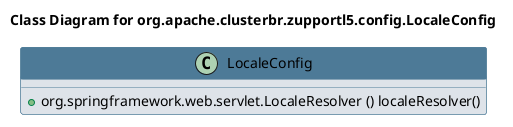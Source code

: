 @startuml 
skinparam class { 
 BackgroundColor #DEE3E9 
 ArrowColor #4D7A97 
 BorderColor #4D7A97 
}
left to right direction 
title Class Diagram for org.apache.clusterbr.zupportl5.config.LocaleConfig
skinparam titleBackgroundColor White
skinparam classHeaderBackgroundColor #4D7A97 
skinparam stereotypeCBackgroundColor #F8981D 

class LocaleConfig {
 + org.springframework.web.servlet.LocaleResolver () localeResolver()
}
@enduml